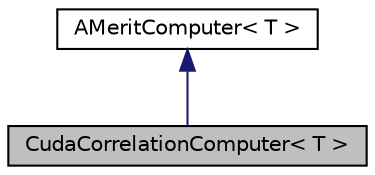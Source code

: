 digraph "CudaCorrelationComputer&lt; T &gt;"
{
  edge [fontname="Helvetica",fontsize="10",labelfontname="Helvetica",labelfontsize="10"];
  node [fontname="Helvetica",fontsize="10",shape=record];
  Node2 [label="CudaCorrelationComputer\< T \>",height=0.2,width=0.4,color="black", fillcolor="grey75", style="filled", fontcolor="black"];
  Node3 -> Node2 [dir="back",color="midnightblue",fontsize="10",style="solid",fontname="Helvetica"];
  Node3 [label="AMeritComputer\< T \>",height=0.2,width=0.4,color="black", fillcolor="white", style="filled",URL="$classAMeritComputer.html"];
}
